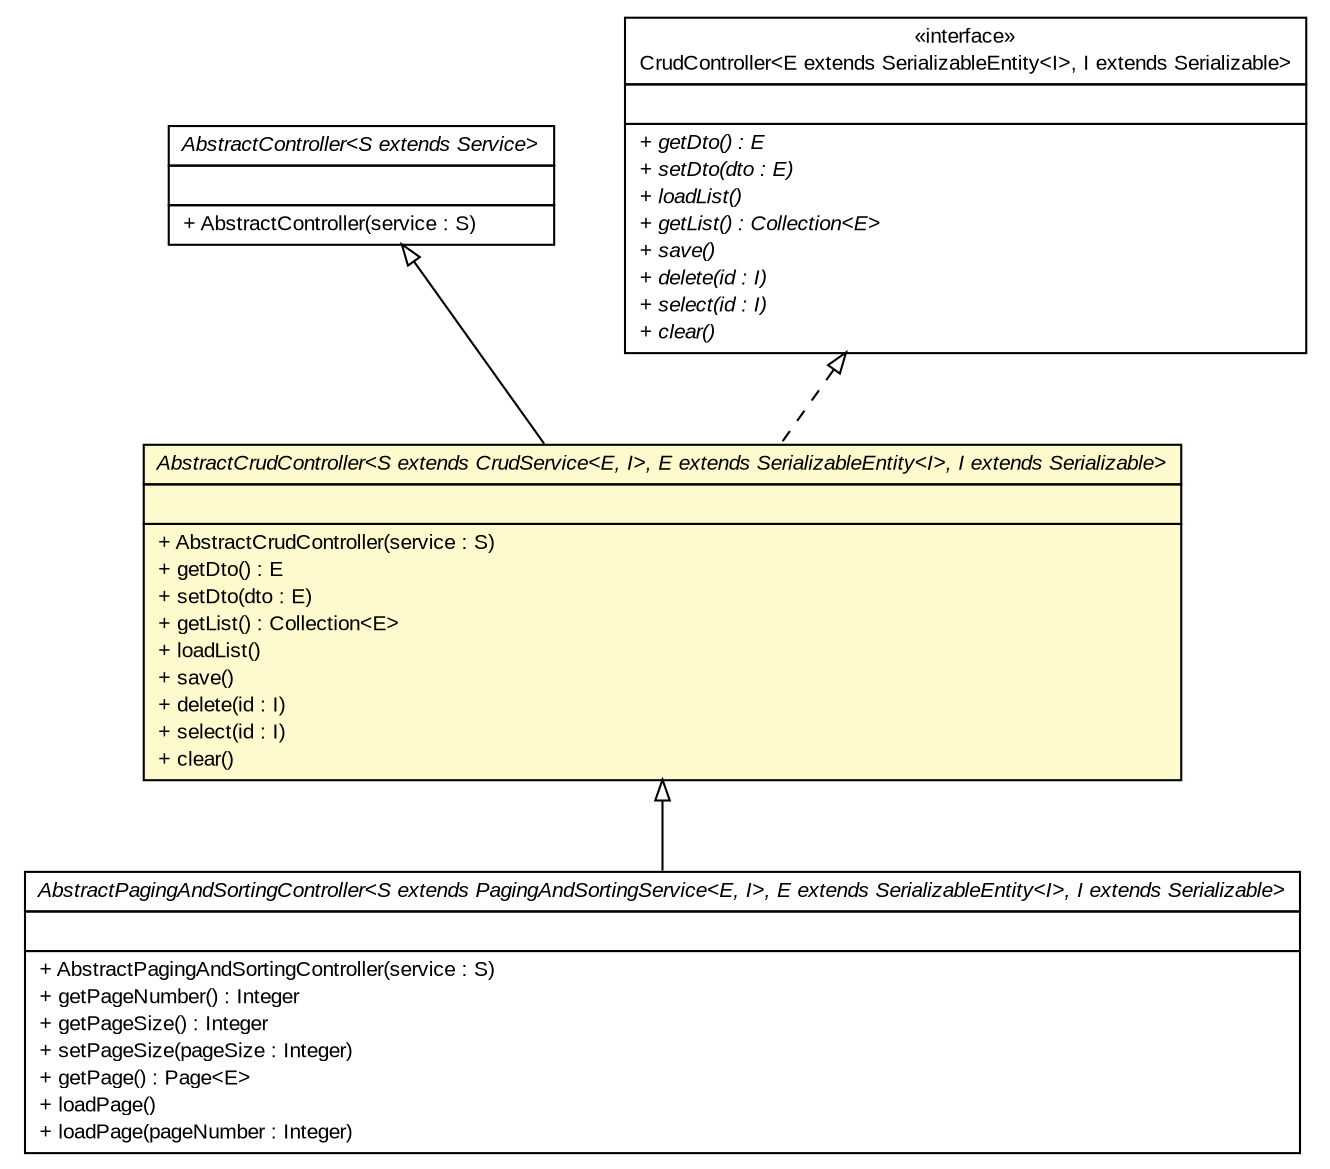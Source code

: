 #!/usr/local/bin/dot
#
# Class diagram 
# Generated by UMLGraph version R5_6 (http://www.umlgraph.org/)
#

digraph G {
	edge [fontname="arial",fontsize=10,labelfontname="arial",labelfontsize=10];
	node [fontname="arial",fontsize=10,shape=plaintext];
	nodesep=0.25;
	ranksep=0.5;
	// br.gov.to.sefaz.common.controller.AbstractPagingAndSortingController<S extends br.gov.to.sefaz.common.service.iface.PagingAndSortingService<E, I>, E extends br.gov.to.sefaz.common.model.SerializableEntity<I>, I extends java.io.Serializable>
	c475 [label=<<table title="br.gov.to.sefaz.common.controller.AbstractPagingAndSortingController" border="0" cellborder="1" cellspacing="0" cellpadding="2" port="p" href="./AbstractPagingAndSortingController.html">
		<tr><td><table border="0" cellspacing="0" cellpadding="1">
<tr><td align="center" balign="center"><font face="arial italic"> AbstractPagingAndSortingController&lt;S extends PagingAndSortingService&lt;E, I&gt;, E extends SerializableEntity&lt;I&gt;, I extends Serializable&gt; </font></td></tr>
		</table></td></tr>
		<tr><td><table border="0" cellspacing="0" cellpadding="1">
<tr><td align="left" balign="left">  </td></tr>
		</table></td></tr>
		<tr><td><table border="0" cellspacing="0" cellpadding="1">
<tr><td align="left" balign="left"> + AbstractPagingAndSortingController(service : S) </td></tr>
<tr><td align="left" balign="left"> + getPageNumber() : Integer </td></tr>
<tr><td align="left" balign="left"> + getPageSize() : Integer </td></tr>
<tr><td align="left" balign="left"> + setPageSize(pageSize : Integer) </td></tr>
<tr><td align="left" balign="left"> + getPage() : Page&lt;E&gt; </td></tr>
<tr><td align="left" balign="left"> + loadPage() </td></tr>
<tr><td align="left" balign="left"> + loadPage(pageNumber : Integer) </td></tr>
		</table></td></tr>
		</table>>, URL="./AbstractPagingAndSortingController.html", fontname="arial", fontcolor="black", fontsize=10.0];
	// br.gov.to.sefaz.common.controller.AbstractCrudController<S extends br.gov.to.sefaz.common.service.iface.CrudService<E, I>, E extends br.gov.to.sefaz.common.model.SerializableEntity<I>, I extends java.io.Serializable>
	c476 [label=<<table title="br.gov.to.sefaz.common.controller.AbstractCrudController" border="0" cellborder="1" cellspacing="0" cellpadding="2" port="p" bgcolor="lemonChiffon" href="./AbstractCrudController.html">
		<tr><td><table border="0" cellspacing="0" cellpadding="1">
<tr><td align="center" balign="center"><font face="arial italic"> AbstractCrudController&lt;S extends CrudService&lt;E, I&gt;, E extends SerializableEntity&lt;I&gt;, I extends Serializable&gt; </font></td></tr>
		</table></td></tr>
		<tr><td><table border="0" cellspacing="0" cellpadding="1">
<tr><td align="left" balign="left">  </td></tr>
		</table></td></tr>
		<tr><td><table border="0" cellspacing="0" cellpadding="1">
<tr><td align="left" balign="left"> + AbstractCrudController(service : S) </td></tr>
<tr><td align="left" balign="left"> + getDto() : E </td></tr>
<tr><td align="left" balign="left"> + setDto(dto : E) </td></tr>
<tr><td align="left" balign="left"> + getList() : Collection&lt;E&gt; </td></tr>
<tr><td align="left" balign="left"> + loadList() </td></tr>
<tr><td align="left" balign="left"> + save() </td></tr>
<tr><td align="left" balign="left"> + delete(id : I) </td></tr>
<tr><td align="left" balign="left"> + select(id : I) </td></tr>
<tr><td align="left" balign="left"> + clear() </td></tr>
		</table></td></tr>
		</table>>, URL="./AbstractCrudController.html", fontname="arial", fontcolor="black", fontsize=10.0];
	// br.gov.to.sefaz.common.controller.AbstractController<S extends br.gov.to.sefaz.common.service.iface.Service>
	c477 [label=<<table title="br.gov.to.sefaz.common.controller.AbstractController" border="0" cellborder="1" cellspacing="0" cellpadding="2" port="p" href="./AbstractController.html">
		<tr><td><table border="0" cellspacing="0" cellpadding="1">
<tr><td align="center" balign="center"><font face="arial italic"> AbstractController&lt;S extends Service&gt; </font></td></tr>
		</table></td></tr>
		<tr><td><table border="0" cellspacing="0" cellpadding="1">
<tr><td align="left" balign="left">  </td></tr>
		</table></td></tr>
		<tr><td><table border="0" cellspacing="0" cellpadding="1">
<tr><td align="left" balign="left"> + AbstractController(service : S) </td></tr>
		</table></td></tr>
		</table>>, URL="./AbstractController.html", fontname="arial", fontcolor="black", fontsize=10.0];
	// br.gov.to.sefaz.common.controller.iface.CrudController<E extends br.gov.to.sefaz.common.model.SerializableEntity<I>, I extends java.io.Serializable>
	c479 [label=<<table title="br.gov.to.sefaz.common.controller.iface.CrudController" border="0" cellborder="1" cellspacing="0" cellpadding="2" port="p" href="./iface/CrudController.html">
		<tr><td><table border="0" cellspacing="0" cellpadding="1">
<tr><td align="center" balign="center"> &#171;interface&#187; </td></tr>
<tr><td align="center" balign="center"> CrudController&lt;E extends SerializableEntity&lt;I&gt;, I extends Serializable&gt; </td></tr>
		</table></td></tr>
		<tr><td><table border="0" cellspacing="0" cellpadding="1">
<tr><td align="left" balign="left">  </td></tr>
		</table></td></tr>
		<tr><td><table border="0" cellspacing="0" cellpadding="1">
<tr><td align="left" balign="left"><font face="arial italic" point-size="10.0"> + getDto() : E </font></td></tr>
<tr><td align="left" balign="left"><font face="arial italic" point-size="10.0"> + setDto(dto : E) </font></td></tr>
<tr><td align="left" balign="left"><font face="arial italic" point-size="10.0"> + loadList() </font></td></tr>
<tr><td align="left" balign="left"><font face="arial italic" point-size="10.0"> + getList() : Collection&lt;E&gt; </font></td></tr>
<tr><td align="left" balign="left"><font face="arial italic" point-size="10.0"> + save() </font></td></tr>
<tr><td align="left" balign="left"><font face="arial italic" point-size="10.0"> + delete(id : I) </font></td></tr>
<tr><td align="left" balign="left"><font face="arial italic" point-size="10.0"> + select(id : I) </font></td></tr>
<tr><td align="left" balign="left"><font face="arial italic" point-size="10.0"> + clear() </font></td></tr>
		</table></td></tr>
		</table>>, URL="./iface/CrudController.html", fontname="arial", fontcolor="black", fontsize=10.0];
	//br.gov.to.sefaz.common.controller.AbstractPagingAndSortingController<S extends br.gov.to.sefaz.common.service.iface.PagingAndSortingService<E, I>, E extends br.gov.to.sefaz.common.model.SerializableEntity<I>, I extends java.io.Serializable> extends br.gov.to.sefaz.common.controller.AbstractCrudController<S, E, I>
	c476:p -> c475:p [dir=back,arrowtail=empty];
	//br.gov.to.sefaz.common.controller.AbstractCrudController<S extends br.gov.to.sefaz.common.service.iface.CrudService<E, I>, E extends br.gov.to.sefaz.common.model.SerializableEntity<I>, I extends java.io.Serializable> extends br.gov.to.sefaz.common.controller.AbstractController<S>
	c477:p -> c476:p [dir=back,arrowtail=empty];
	//br.gov.to.sefaz.common.controller.AbstractCrudController<S extends br.gov.to.sefaz.common.service.iface.CrudService<E, I>, E extends br.gov.to.sefaz.common.model.SerializableEntity<I>, I extends java.io.Serializable> implements br.gov.to.sefaz.common.controller.iface.CrudController<E extends br.gov.to.sefaz.common.model.SerializableEntity<I>, I extends java.io.Serializable>
	c479:p -> c476:p [dir=back,arrowtail=empty,style=dashed];
}

